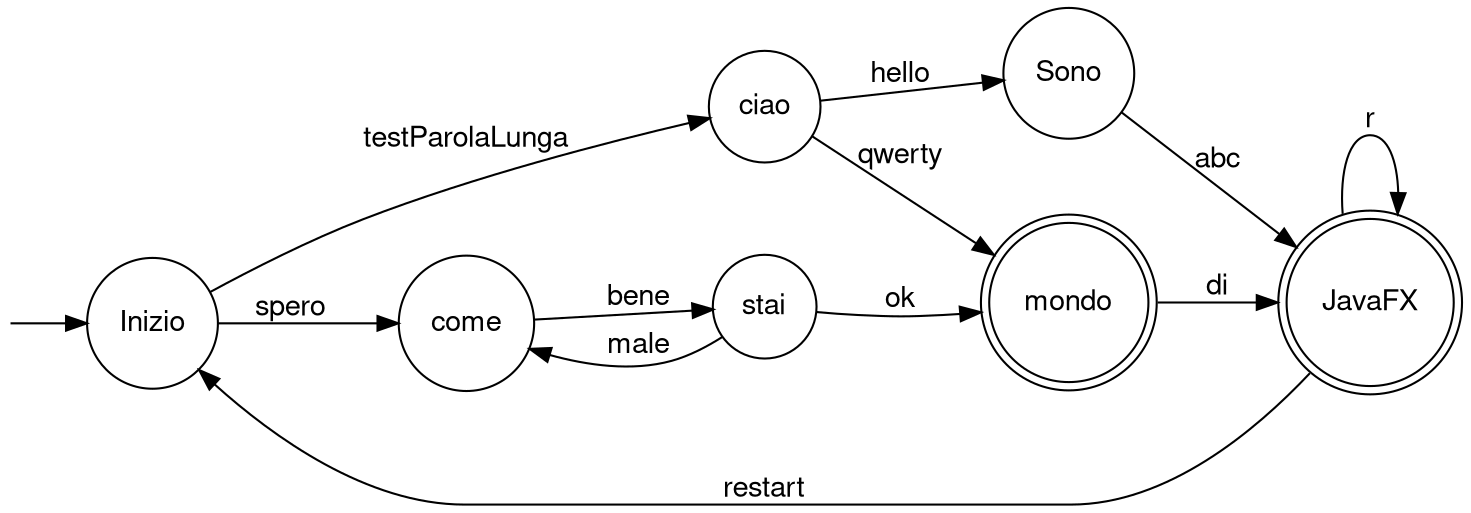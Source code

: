 digraph finite_state_machine {
fontname="Helvetica,Arial,sans-serif"
node [fontname="Helvetica,Arial,sans-serif"]
edge [fontname="Helvetica,Arial,sans-serif"]
start [label= "", shape=none,height=.0,width=.0]
rankdir=LR;
nodesep= 0.5;
ranksep = 0.5;

0 [label = Inizio ,shape = circle ]
1034 [label = ciao ,shape = circle ]
68660 [label = mondo ,shape = doublecircle ]
82558 [label = come ,shape = circle ]
30201 [label = stai ,shape = circle ]
30873 [label = Sono ,shape = circle ]
26920 [label = JavaFX ,shape = doublecircle ]

start -> 0
0 -> 1034 [label = testParolaLunga ]
1034 -> 68660 [label = qwerty ]
1034 -> 30873 [label = hello ]
68660 -> 26920 [label = di ]
0 -> 82558 [label = spero ]
82558 -> 30201 [label = bene ]
30201 -> 68660 [label = ok ]
30873 -> 26920 [label = abc ]
26920 -> 0 [label = restart ]
26920 -> 26920 [label = r ]
30201 -> 82558 [label = male ]

}